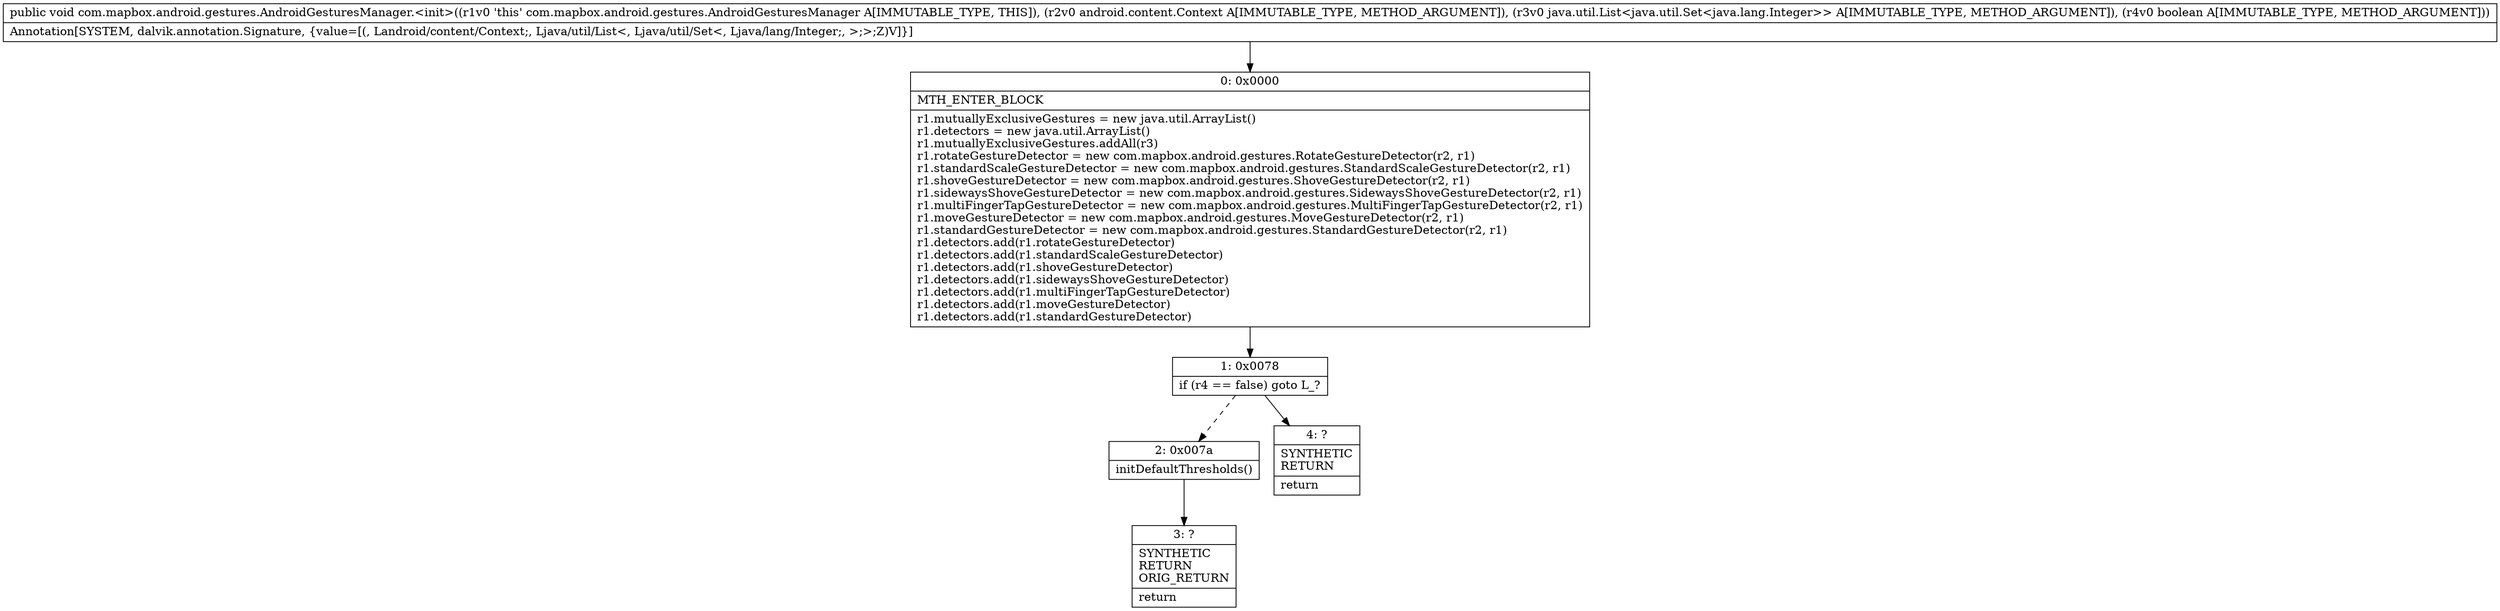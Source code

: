 digraph "CFG forcom.mapbox.android.gestures.AndroidGesturesManager.\<init\>(Landroid\/content\/Context;Ljava\/util\/List;Z)V" {
Node_0 [shape=record,label="{0\:\ 0x0000|MTH_ENTER_BLOCK\l|r1.mutuallyExclusiveGestures = new java.util.ArrayList()\lr1.detectors = new java.util.ArrayList()\lr1.mutuallyExclusiveGestures.addAll(r3)\lr1.rotateGestureDetector = new com.mapbox.android.gestures.RotateGestureDetector(r2, r1)\lr1.standardScaleGestureDetector = new com.mapbox.android.gestures.StandardScaleGestureDetector(r2, r1)\lr1.shoveGestureDetector = new com.mapbox.android.gestures.ShoveGestureDetector(r2, r1)\lr1.sidewaysShoveGestureDetector = new com.mapbox.android.gestures.SidewaysShoveGestureDetector(r2, r1)\lr1.multiFingerTapGestureDetector = new com.mapbox.android.gestures.MultiFingerTapGestureDetector(r2, r1)\lr1.moveGestureDetector = new com.mapbox.android.gestures.MoveGestureDetector(r2, r1)\lr1.standardGestureDetector = new com.mapbox.android.gestures.StandardGestureDetector(r2, r1)\lr1.detectors.add(r1.rotateGestureDetector)\lr1.detectors.add(r1.standardScaleGestureDetector)\lr1.detectors.add(r1.shoveGestureDetector)\lr1.detectors.add(r1.sidewaysShoveGestureDetector)\lr1.detectors.add(r1.multiFingerTapGestureDetector)\lr1.detectors.add(r1.moveGestureDetector)\lr1.detectors.add(r1.standardGestureDetector)\l}"];
Node_1 [shape=record,label="{1\:\ 0x0078|if (r4 == false) goto L_?\l}"];
Node_2 [shape=record,label="{2\:\ 0x007a|initDefaultThresholds()\l}"];
Node_3 [shape=record,label="{3\:\ ?|SYNTHETIC\lRETURN\lORIG_RETURN\l|return\l}"];
Node_4 [shape=record,label="{4\:\ ?|SYNTHETIC\lRETURN\l|return\l}"];
MethodNode[shape=record,label="{public void com.mapbox.android.gestures.AndroidGesturesManager.\<init\>((r1v0 'this' com.mapbox.android.gestures.AndroidGesturesManager A[IMMUTABLE_TYPE, THIS]), (r2v0 android.content.Context A[IMMUTABLE_TYPE, METHOD_ARGUMENT]), (r3v0 java.util.List\<java.util.Set\<java.lang.Integer\>\> A[IMMUTABLE_TYPE, METHOD_ARGUMENT]), (r4v0 boolean A[IMMUTABLE_TYPE, METHOD_ARGUMENT]))  | Annotation[SYSTEM, dalvik.annotation.Signature, \{value=[(, Landroid\/content\/Context;, Ljava\/util\/List\<, Ljava\/util\/Set\<, Ljava\/lang\/Integer;, \>;\>;Z)V]\}]\l}"];
MethodNode -> Node_0;
Node_0 -> Node_1;
Node_1 -> Node_2[style=dashed];
Node_1 -> Node_4;
Node_2 -> Node_3;
}


